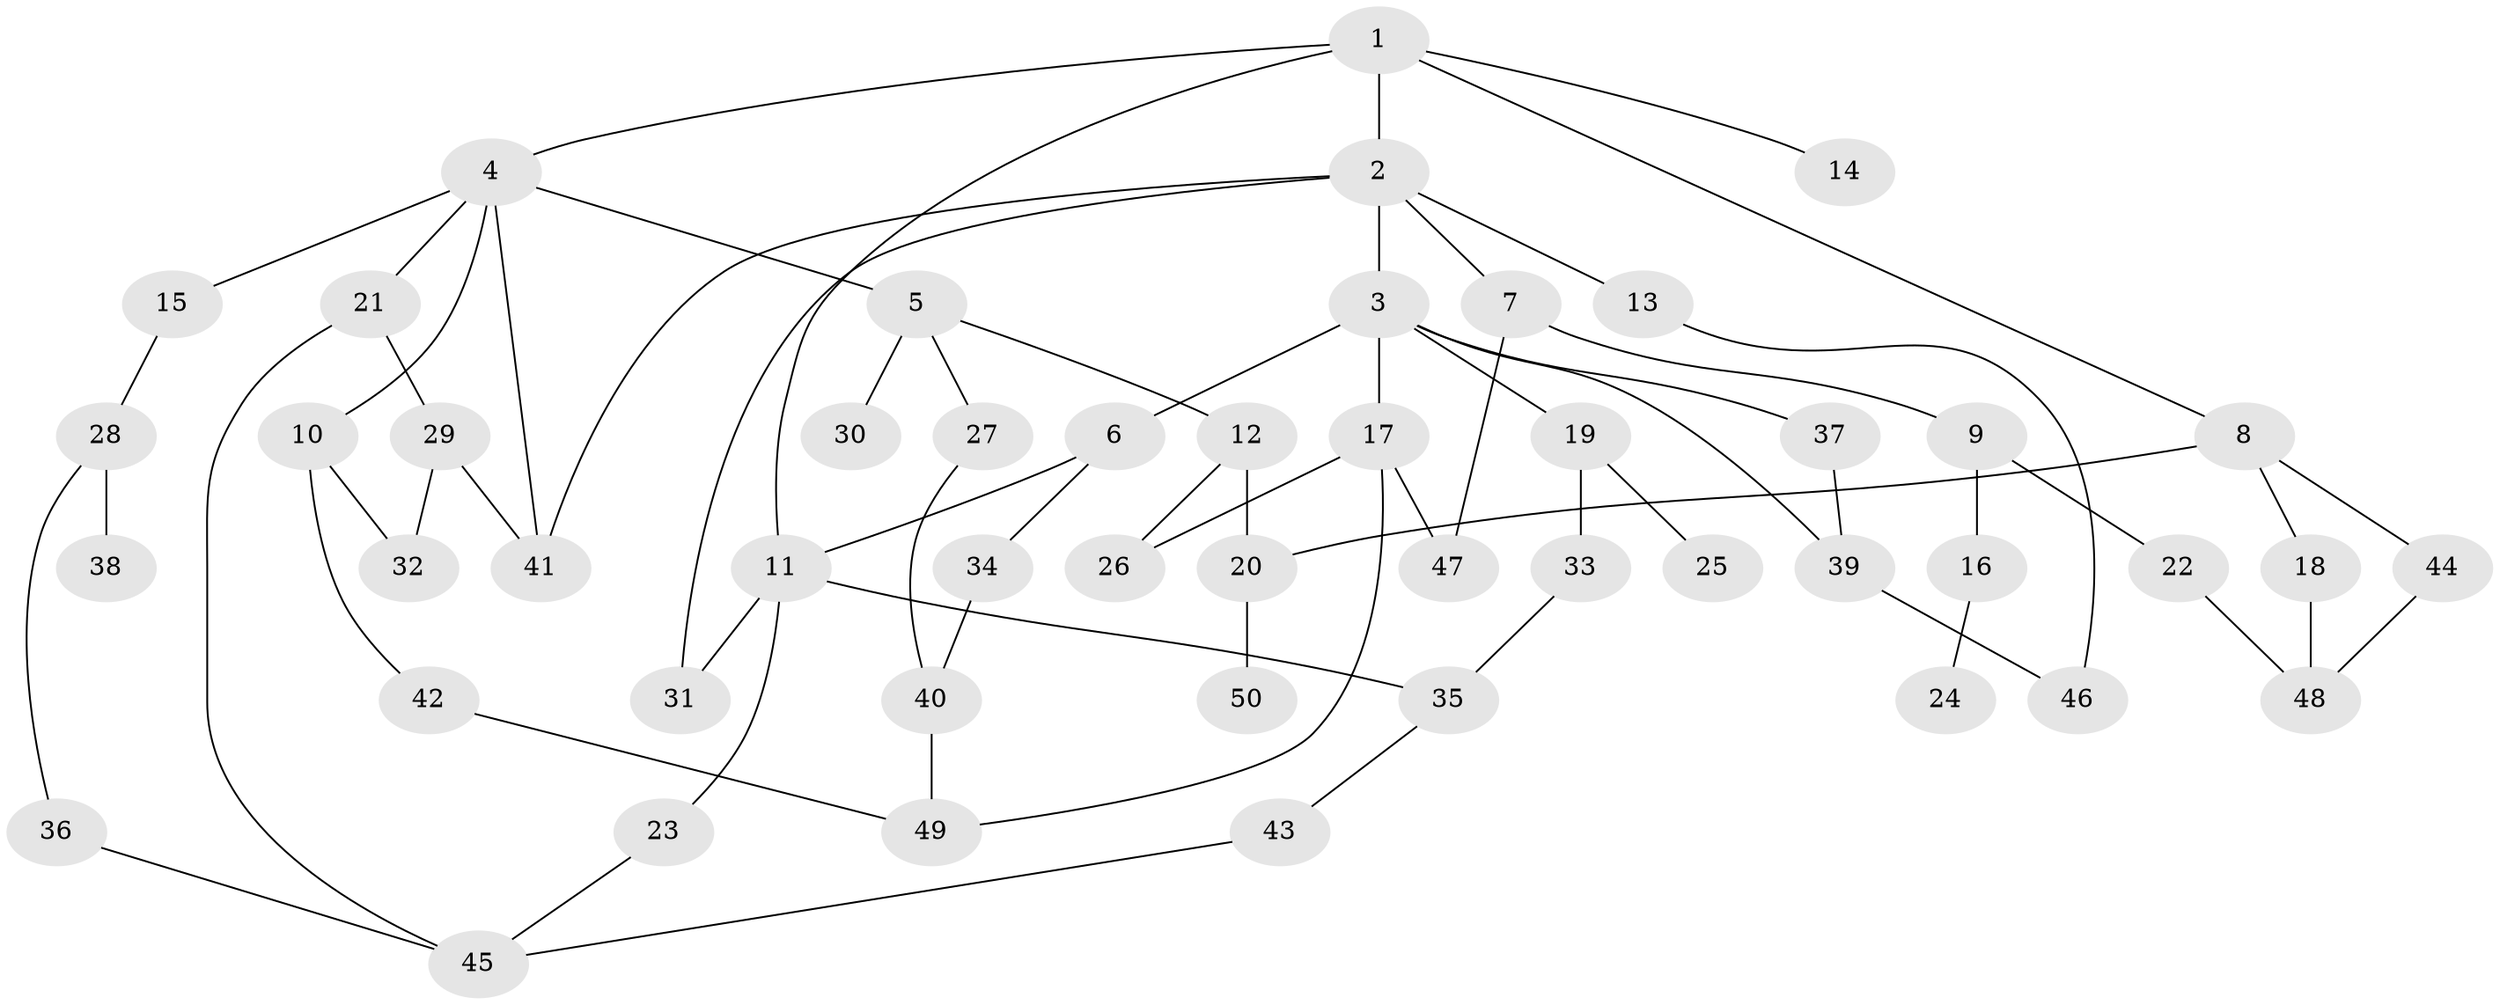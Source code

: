 // coarse degree distribution, {9: 0.04, 11: 0.04, 5: 0.04, 6: 0.04, 3: 0.24, 4: 0.08, 1: 0.28, 2: 0.24}
// Generated by graph-tools (version 1.1) at 2025/17/03/04/25 18:17:07]
// undirected, 50 vertices, 68 edges
graph export_dot {
graph [start="1"]
  node [color=gray90,style=filled];
  1;
  2;
  3;
  4;
  5;
  6;
  7;
  8;
  9;
  10;
  11;
  12;
  13;
  14;
  15;
  16;
  17;
  18;
  19;
  20;
  21;
  22;
  23;
  24;
  25;
  26;
  27;
  28;
  29;
  30;
  31;
  32;
  33;
  34;
  35;
  36;
  37;
  38;
  39;
  40;
  41;
  42;
  43;
  44;
  45;
  46;
  47;
  48;
  49;
  50;
  1 -- 2;
  1 -- 4;
  1 -- 8;
  1 -- 14;
  1 -- 11;
  2 -- 3;
  2 -- 7;
  2 -- 13;
  2 -- 41;
  2 -- 31;
  3 -- 6;
  3 -- 17;
  3 -- 19;
  3 -- 37;
  3 -- 39;
  4 -- 5;
  4 -- 10;
  4 -- 15;
  4 -- 21;
  4 -- 41;
  5 -- 12;
  5 -- 27;
  5 -- 30;
  6 -- 11;
  6 -- 34;
  7 -- 9;
  7 -- 47;
  8 -- 18;
  8 -- 20;
  8 -- 44;
  9 -- 16;
  9 -- 22;
  10 -- 42;
  10 -- 32;
  11 -- 23;
  11 -- 31;
  11 -- 35;
  12 -- 26;
  12 -- 20;
  13 -- 46;
  15 -- 28;
  16 -- 24;
  17 -- 26;
  17 -- 47;
  17 -- 49;
  18 -- 48;
  19 -- 25;
  19 -- 33;
  20 -- 50;
  21 -- 29;
  21 -- 45;
  22 -- 48;
  23 -- 45;
  27 -- 40;
  28 -- 36;
  28 -- 38;
  29 -- 32;
  29 -- 41;
  33 -- 35;
  34 -- 40;
  35 -- 43;
  36 -- 45;
  37 -- 39;
  39 -- 46;
  40 -- 49;
  42 -- 49;
  43 -- 45;
  44 -- 48;
}
